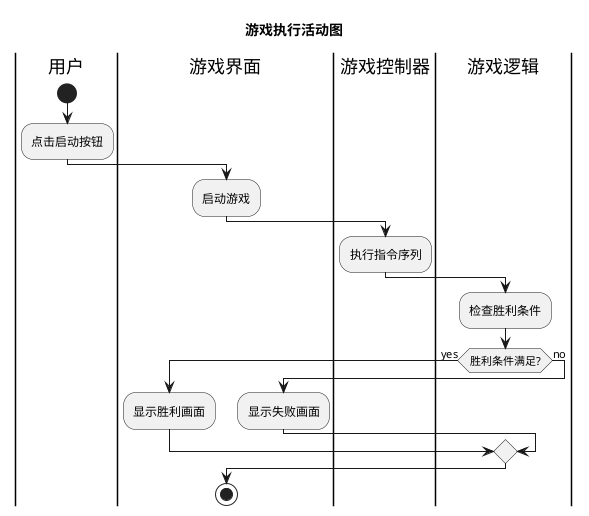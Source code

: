 '最终版
@startuml
title 游戏执行活动图

|用户|
start
:点击启动按钮;
|游戏界面|
:启动游戏;
|游戏控制器|
:执行指令序列;
|游戏逻辑|
:检查胜利条件;
if (胜利条件满足?) then (yes)
  |游戏界面|
  :显示胜利画面;
else (no)
  |游戏界面|
  :显示失败画面;
endif
stop

@enduml
